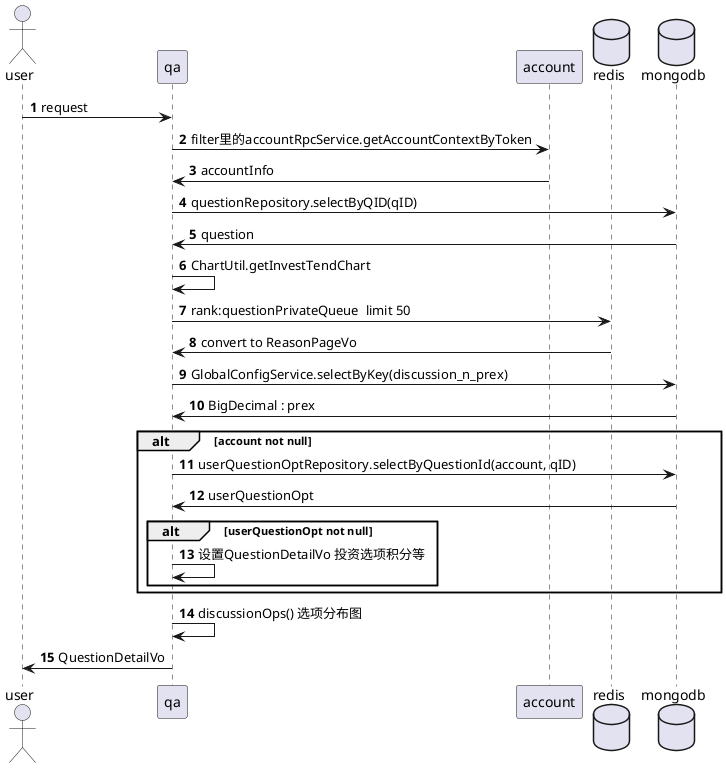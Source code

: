 @startuml

actor user order 10
participant qa order 20
participant account order 30
database redis order 40
database mongodb order 50

autonumber
user -> qa : request
qa -> account : filter里的accountRpcService.getAccountContextByToken
account -> qa : accountInfo
qa -> mongodb : questionRepository.selectByQID(qID)
mongodb -> qa : question
qa -> qa : ChartUtil.getInvestTendChart
qa -> redis : rank:questionPrivateQueue  limit 50
redis -> qa : convert to ReasonPageVo
qa -> mongodb : GlobalConfigService.selectByKey(discussion_n_prex)
mongodb -> qa : BigDecimal : prex

alt account not null
    qa -> mongodb : userQuestionOptRepository.selectByQuestionId(account, qID)
    mongodb -> qa : userQuestionOpt
    alt userQuestionOpt not null
        qa -> qa : 设置QuestionDetailVo 投资选项积分等
    end
end

qa -> qa : discussionOps() 选项分布图
qa -> user : QuestionDetailVo

@enduml

